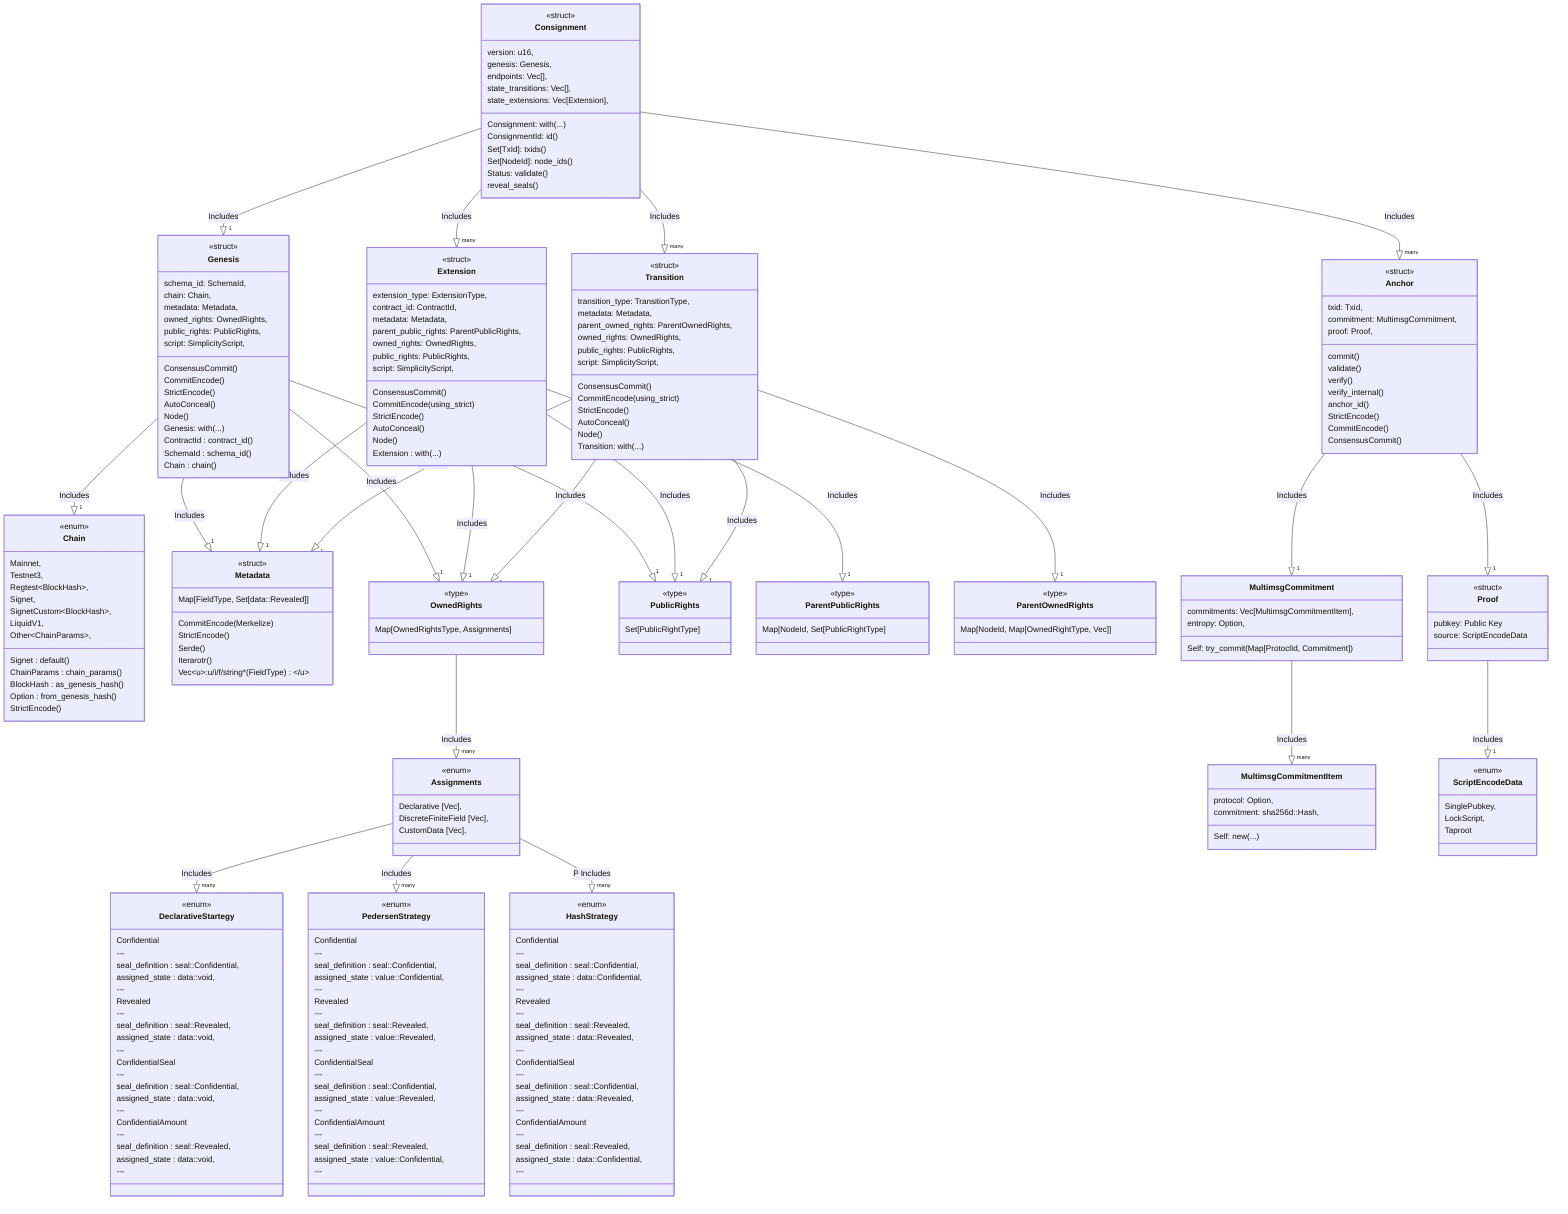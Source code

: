 classDiagram
   
    Genesis --|> "1" Chain: Includes
    Genesis --|> "1" Metadata: Includes
    Genesis --|> "1" OwnedRights: Includes
    Genesis --|> "1" PublicRights: Includes

    Extension --|> "1" Metadata: Includes
    Extension --|> "1" OwnedRights: Includes
    Extension --|> "1" PublicRights: Includes
    Extension --|> "1" ParentPublicRights: Includes

    Transition --|> "1" Metadata: Includes
    Transition --|> "1" OwnedRights: Includes
    Transition --|> "1" PublicRights: Includes
    Transition --|> "1" ParentOwnedRights: Includes


    Assignments --|> "many" DeclarativeStartegy: Includes
    Assignments --|> "many" PedersenStrategy: Includes
    Assignments --|> "many" HashStrategy:P Includes

    OwnedRights --|> "many" Assignments: Includes

    Consignment --|> "many" Anchor: Includes
    MultimsgCommitment --|> "many" MultimsgCommitmentItem: Includes
    Anchor --|> "1" MultimsgCommitment: Includes
    Proof --|> "1" ScriptEncodeData: Includes
    Anchor --|> "1" Proof: Includes

    Consignment --|> "1" Genesis: Includes
    Consignment --|> "many" Transition: Includes
    Consignment --|> "many" Extension: Includes

    class Genesis {
        schema_id: SchemaId,
        chain: Chain,      
        metadata: Metadata,
        owned_rights: OwnedRights,
        public_rights: PublicRights,
        script: SimplicityScript,

        ConsensusCommit()
        CommitEncode()
        StrictEncode()
        AutoConceal()
        Node()

        Genesis: with(...)
        ContractId : contract_id()
        SchemaId : schema_id()
        Chain : chain()
    }
    

    class Extension{
        extension_type: ExtensionType,
        contract_id: ContractId,
        metadata: Metadata,
        parent_public_rights: ParentPublicRights,
        owned_rights: OwnedRights,
        public_rights: PublicRights,
        script: SimplicityScript,

        ConsensusCommit()
        CommitEncode(using_strict)
        StrictEncode()
        AutoConceal()
        Node()

        Extension : with(...)
    }

    class Transition {
        transition_type: TransitionType,
        metadata: Metadata,
        parent_owned_rights: ParentOwnedRights,
        owned_rights: OwnedRights,
        public_rights: PublicRights,
        script: SimplicityScript,

        ConsensusCommit()
        CommitEncode(using_strict)
        StrictEncode()
        AutoConceal()
        Node()

        Transition: with(...)
    }

    class Chain {
    Mainnet,

    Testnet3,

    Regtest~BlockHash~,

    Signet,

    SignetCustom~BlockHash~,

    LiquidV1,

    Other~ChainParams~,

    Signet : default()
    ChainParams : chain_params()
    BlockHash : as_genesis_hash()
    Option<Self> : from_genesis_hash()
    StrictEncode()
    }

    class Metadata {
        Map[FieldType, Set[data::Revealed]]

        CommitEncode(Merkelize)
        StrictEncode()
        Serde()
        Iterarotr()

        Vec<u/i/f/string*>:u/i/f/string*( FieldType)
    }

    class OwnedRights {
        Map[OwnedRightsType, Assignments]   
    }

    class ParentOwnedRights {
        Map[NodeId, Map[OwnedRightType, Vec<u16>]]
    }

    class ParentPublicRights{
        Map[NodeId, Set[PublicRightType]
    }

    class Assignments{
        Declarative  [Vec<DeclarativeStrategy>],
        DiscreteFiniteField  [Vec<PedersenStrategy>],
        CustomData  [Vec<HashStrategy>],


    }

    class DeclarativeStartegy{
        Confidential
        ---
            seal_definition : seal::Confidential,
            assigned_state : data::void,
        ---
        Revealed
        ---
            seal_definition : seal::Revealed,
            assigned_state : data::void,
        ---
        ConfidentialSeal
        ---
            seal_definition : seal::Confidential,
            assigned_state : data::void,
        ---
        ConfidentialAmount
        ---
            seal_definition : seal::Revealed,
            assigned_state : data::void,
        ---
    }

    class PedersenStrategy{
        Confidential
        ---
            seal_definition : seal::Confidential,
            assigned_state : value::Confidential,
        ---
        Revealed
        ---
            seal_definition : seal::Revealed,
            assigned_state : value::Revealed,
        ---
        ConfidentialSeal
        ---
            seal_definition : seal::Confidential,
            assigned_state : value::Revealed,
        ---
        ConfidentialAmount
        ---
            seal_definition : seal::Revealed,
            assigned_state : value::Confidential,
        ---
    }

    class HashStrategy{
        Confidential
        ---
            seal_definition : seal::Confidential,
            assigned_state : data::Confidential,
        ---
        Revealed
        ---
            seal_definition : seal::Revealed,
            assigned_state : data::Revealed,
        ---
        ConfidentialSeal
        ---
            seal_definition : seal::Confidential,
            assigned_state : data::Revealed,
        ---
        ConfidentialAmount
        ---
            seal_definition : seal::Revealed,
            assigned_state : data::Confidential,
        ---
    }

    class PublicRights{
        Set[PublicRightType]
    }

    class Anchor {
        txid: Txid,
        commitment: MultimsgCommitment,
        proof: Proof,

        commit()
        validate()
        verify()
        verify_internal()
        anchor_id()
        StrictEncode()
        CommitEncode()
        ConsensusCommit()
    }

    class Consignment{
        version: u16,
        genesis: Genesis,
        endpoints: Vec[<NodeId, Outpoint>],
        state_transitions: Vec[<Anchor, Transition>],
        state_extensions:  Vec[Extension],

        Consignment: with(...)
        ConsignmentId: id()
        Set[TxId]: txids()
        Set[NodeId]: node_ids()
        Status: validate()
        reveal_seals()
    }

    class MultimsgCommitment{
        commitments: Vec[MultimsgCommitmentItem],
        entropy: Option<u64>,

        Self: try_commit(Map[ProtoclId, Commitment])
    }

    class MultimsgCommitmentItem{
        protocol: Option<ProtocolId>,
        commitment: sha256d::Hash,

        Self: new(...)
    }

    class Proof{
        pubkey: Public Key
        source: ScriptEncodeData
    }

    class ScriptEncodeData{
        SinglePubkey,
        LockScript,
        Taproot
    }


    <<struct>> Genesis
    <<struct>> Transition
    <<struct>> Extension
    <<enum>> Chain
    <<struct>> Metadata
    <<type>>OwnedRights
    <<type>>ParentOwnedRights
    <<type>>ParentPublicRights
    <<enum>>Assignments
    <<enum>>DeclarativeStartegy
    <<enum>>PedersenStrategy
    <<enum>>HashStrategy
    <<type>>PublicRights
    <<struct>> Anchor
    <<struct>> Consignment
    <<enum>> ScriptEncodeData
    <<struct>> Proof